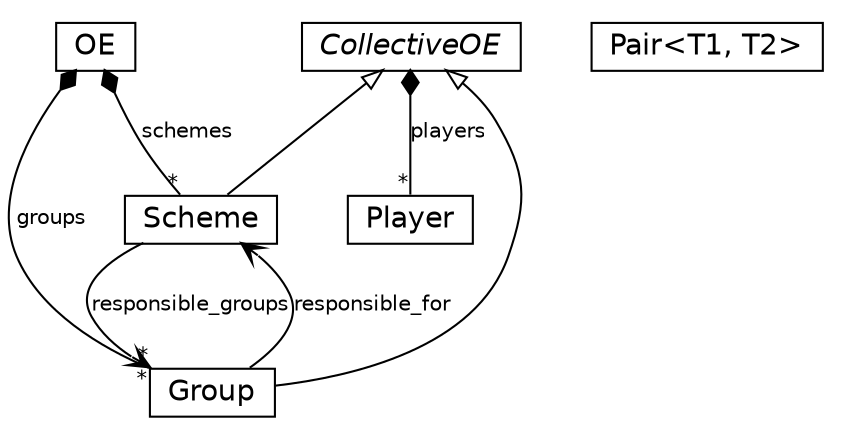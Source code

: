 #!/usr/local/bin/dot
#
# Class diagram 
# Generated by UMLGraph version R5_6_6-1-g9240c4 (http://www.umlgraph.org/)
#

digraph G {
	edge [fontname="Helvetica",fontsize=10,labelfontname="Helvetica",labelfontsize=10];
	node [fontname="Helvetica",fontsize=10,shape=plaintext];
	nodesep=0.25;
	ranksep=0.5;
	// ora4mas.nopl.oe.Scheme
	c1726 [label=<<table title="ora4mas.nopl.oe.Scheme" border="0" cellborder="1" cellspacing="0" cellpadding="2" port="p" href="./Scheme.html">
		<tr><td><table border="0" cellspacing="0" cellpadding="1">
<tr><td align="center" balign="center"> Scheme </td></tr>
		</table></td></tr>
		</table>>, URL="./Scheme.html", fontname="Helvetica", fontcolor="black", fontsize=14.0];
	// ora4mas.nopl.oe.Player
	c1727 [label=<<table title="ora4mas.nopl.oe.Player" border="0" cellborder="1" cellspacing="0" cellpadding="2" port="p" href="./Player.html">
		<tr><td><table border="0" cellspacing="0" cellpadding="1">
<tr><td align="center" balign="center"> Player </td></tr>
		</table></td></tr>
		</table>>, URL="./Player.html", fontname="Helvetica", fontcolor="black", fontsize=14.0];
	// ora4mas.nopl.oe.Pair<T1, T2>
	c1728 [label=<<table title="ora4mas.nopl.oe.Pair" border="0" cellborder="1" cellspacing="0" cellpadding="2" port="p" href="./Pair.html">
		<tr><td><table border="0" cellspacing="0" cellpadding="1">
<tr><td align="center" balign="center"> Pair&lt;T1, T2&gt; </td></tr>
		</table></td></tr>
		</table>>, URL="./Pair.html", fontname="Helvetica", fontcolor="black", fontsize=14.0];
	// ora4mas.nopl.oe.OE
	c1729 [label=<<table title="ora4mas.nopl.oe.OE" border="0" cellborder="1" cellspacing="0" cellpadding="2" port="p" href="./OE.html">
		<tr><td><table border="0" cellspacing="0" cellpadding="1">
<tr><td align="center" balign="center"> OE </td></tr>
		</table></td></tr>
		</table>>, URL="./OE.html", fontname="Helvetica", fontcolor="black", fontsize=14.0];
	// ora4mas.nopl.oe.Group
	c1730 [label=<<table title="ora4mas.nopl.oe.Group" border="0" cellborder="1" cellspacing="0" cellpadding="2" port="p" href="./Group.html">
		<tr><td><table border="0" cellspacing="0" cellpadding="1">
<tr><td align="center" balign="center"> Group </td></tr>
		</table></td></tr>
		</table>>, URL="./Group.html", fontname="Helvetica", fontcolor="black", fontsize=14.0];
	// ora4mas.nopl.oe.CollectiveOE
	c1731 [label=<<table title="ora4mas.nopl.oe.CollectiveOE" border="0" cellborder="1" cellspacing="0" cellpadding="2" port="p" href="./CollectiveOE.html">
		<tr><td><table border="0" cellspacing="0" cellpadding="1">
<tr><td align="center" balign="center"><font face="Helvetica-Oblique"> CollectiveOE </font></td></tr>
		</table></td></tr>
		</table>>, URL="./CollectiveOE.html", fontname="Helvetica", fontcolor="black", fontsize=14.0];
	//ora4mas.nopl.oe.Scheme extends ora4mas.nopl.oe.CollectiveOE
	c1731:p -> c1726:p [dir=back,arrowtail=empty];
	// ora4mas.nopl.oe.Scheme NAVASSOC ora4mas.nopl.oe.Group
	c1726:p -> c1730:p [taillabel="", label="responsible_groups", headlabel="*", fontname="Helvetica", fontcolor="black", fontsize=10.0, color="black", arrowhead=open];
	// ora4mas.nopl.oe.OE COMPOSED ora4mas.nopl.oe.Group
	c1729:p -> c1730:p [taillabel="", label="groups", headlabel="*", fontname="Helvetica", fontcolor="black", fontsize=10.0, color="black", arrowhead=none, arrowtail=diamond, dir=both];
	// ora4mas.nopl.oe.OE COMPOSED ora4mas.nopl.oe.Scheme
	c1729:p -> c1726:p [taillabel="", label="schemes", headlabel="*", fontname="Helvetica", fontcolor="black", fontsize=10.0, color="black", arrowhead=none, arrowtail=diamond, dir=both];
	//ora4mas.nopl.oe.Group extends ora4mas.nopl.oe.CollectiveOE
	c1731:p -> c1730:p [dir=back,arrowtail=empty];
	// ora4mas.nopl.oe.Group NAVASSOC ora4mas.nopl.oe.Scheme
	c1730:p -> c1726:p [taillabel="", label="responsible_for", headlabel="", fontname="Helvetica", fontcolor="black", fontsize=10.0, color="black", arrowhead=open];
	// ora4mas.nopl.oe.CollectiveOE COMPOSED ora4mas.nopl.oe.Player
	c1731:p -> c1727:p [taillabel="", label="players", headlabel="*", fontname="Helvetica", fontcolor="black", fontsize=10.0, color="black", arrowhead=none, arrowtail=diamond, dir=both];
}

